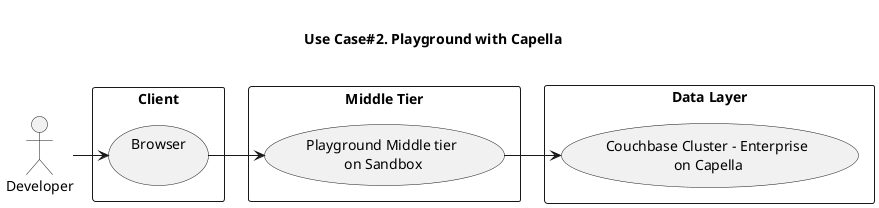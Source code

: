 @startuml PlaygroundCapella
title \nUse Case#2. Playground with Capella\n
skinparam Style strict
skinparam lifelineStrategy solid

actor Developer
rectangle "Client" {
    usecase "Browser\n" as UC1
}
rectangle "Middle Tier" {
    usecase (Playground Middle tier\n on Sandbox) as UC2
}
rectangle "Data Layer" {
    usecase (Couchbase Cluster - Enterprise\n on Capella) as UC3
}
Developer -> UC1
UC1 -> UC2
UC2 -> UC3

@enduml